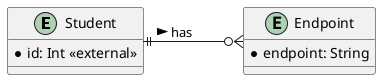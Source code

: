 @startuml Badges DB

skinparam nodesep 100
skinparam ranksep 100
skinparam linetype ortho 

entity Student {
  *id: Int <<external>>
}

entity Endpoint {
  *endpoint: String
}

Student ||-o{ Endpoint : has >

@enduml